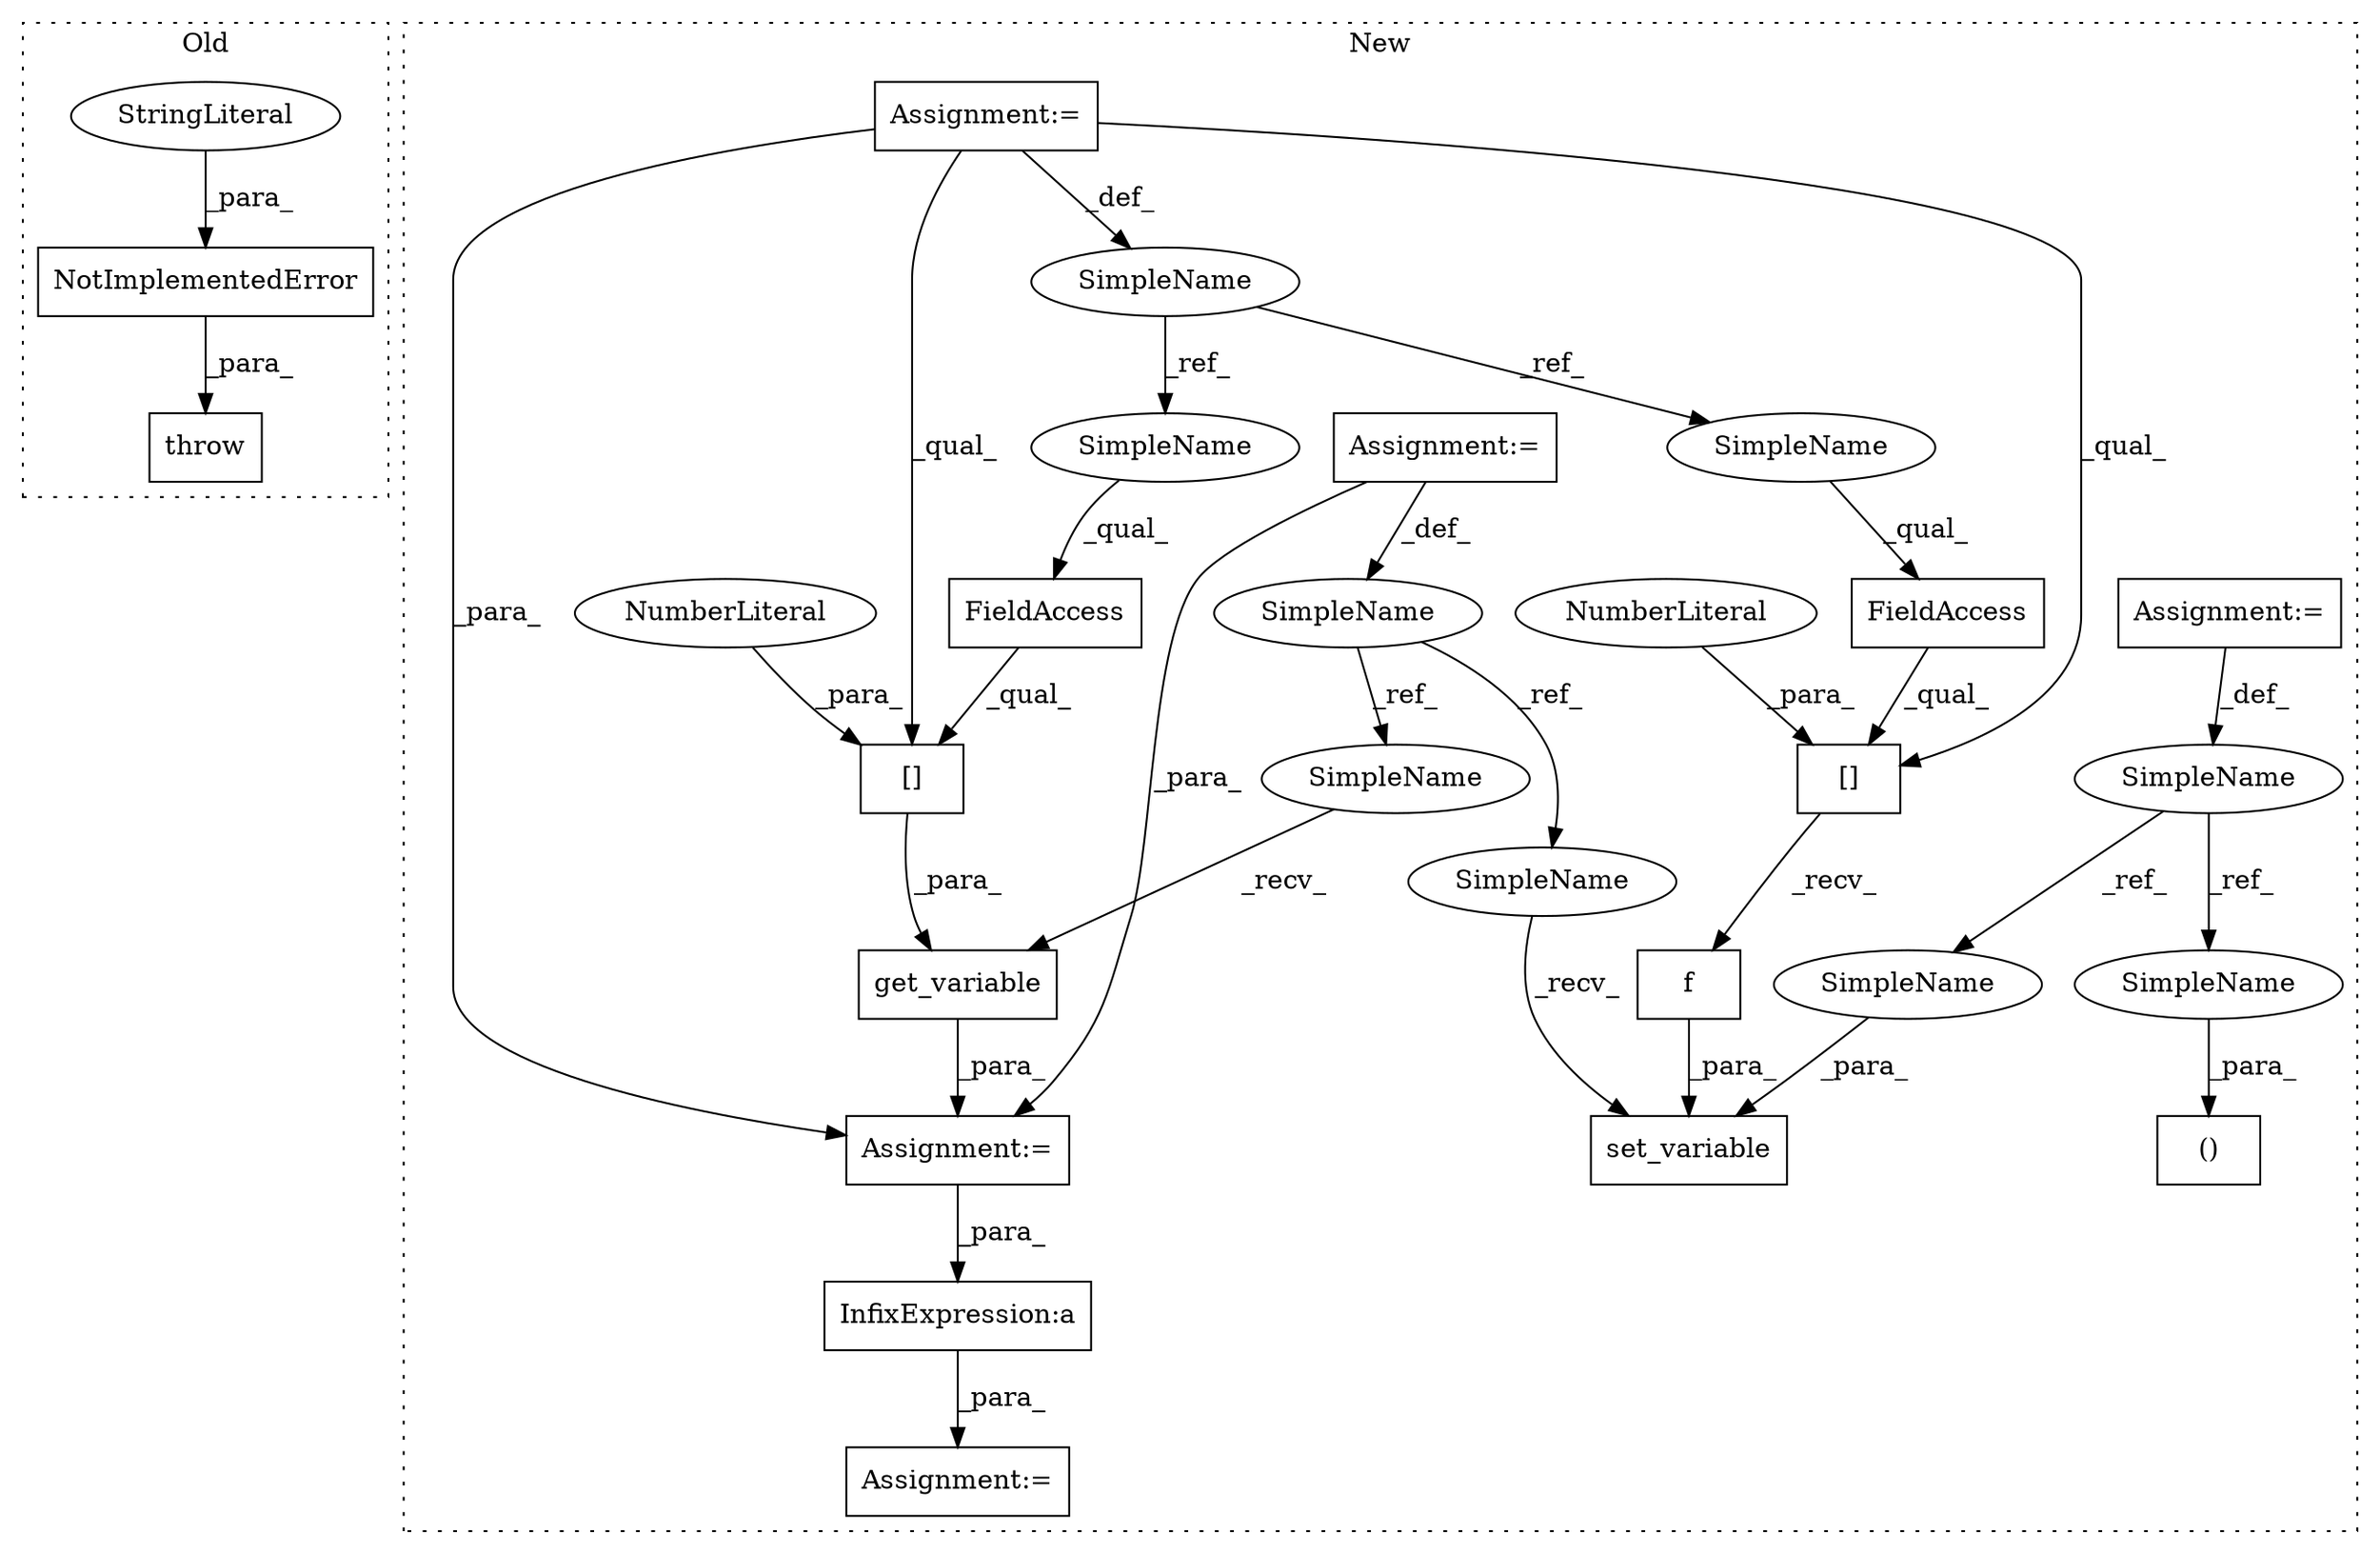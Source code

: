 digraph G {
subgraph cluster0 {
1 [label="NotImplementedError" a="32" s="1622,1684" l="20,1" shape="box"];
3 [label="throw" a="53" s="1616" l="6" shape="box"];
4 [label="StringLiteral" a="45" s="1642" l="42" shape="ellipse"];
label = "Old";
style="dotted";
}
subgraph cluster1 {
2 [label="()" a="106" s="2141" l="25" shape="box"];
5 [label="Assignment:=" a="7" s="2083" l="1" shape="box"];
6 [label="set_variable" a="32" s="2207,2241" l="13,1" shape="box"];
7 [label="Assignment:=" a="7" s="2005" l="4" shape="box"];
8 [label="FieldAccess" a="22" s="2220" l="12" shape="box"];
9 [label="Assignment:=" a="7" s="2166" l="2" shape="box"];
10 [label="FieldAccess" a="22" s="2115" l="11" shape="box"];
11 [label="SimpleName" a="42" s="2005" l="4" shape="ellipse"];
12 [label="[]" a="2" s="2220,2234" l="13,1" shape="box"];
13 [label="NumberLiteral" a="34" s="2233" l="1" shape="ellipse"];
14 [label="[]" a="2" s="2115,2128" l="12,1" shape="box"];
15 [label="NumberLiteral" a="34" s="2127" l="1" shape="ellipse"];
16 [label="f" a="32" s="2236" l="3" shape="box"];
17 [label="get_variable" a="32" s="2102,2129" l="13,1" shape="box"];
18 [label="SimpleName" a="42" s="2053" l="9" shape="ellipse"];
19 [label="SimpleName" a="42" s="2083" l="1" shape="ellipse"];
20 [label="Assignment:=" a="7" s="2091" l="1" shape="box"];
21 [label="Assignment:=" a="7" s="2053" l="9" shape="box"];
22 [label="InfixExpression:a" a="27" s="2175" l="3" shape="box"];
23 [label="SimpleName" a="42" s="2165" l="1" shape="ellipse"];
24 [label="SimpleName" a="42" s="2240" l="1" shape="ellipse"];
25 [label="SimpleName" a="42" s="2220" l="4" shape="ellipse"];
26 [label="SimpleName" a="42" s="2115" l="4" shape="ellipse"];
27 [label="SimpleName" a="42" s="2197" l="9" shape="ellipse"];
28 [label="SimpleName" a="42" s="2092" l="9" shape="ellipse"];
label = "New";
style="dotted";
}
1 -> 3 [label="_para_"];
4 -> 1 [label="_para_"];
5 -> 19 [label="_def_"];
7 -> 12 [label="_qual_"];
7 -> 20 [label="_para_"];
7 -> 11 [label="_def_"];
7 -> 14 [label="_qual_"];
8 -> 12 [label="_qual_"];
10 -> 14 [label="_qual_"];
11 -> 25 [label="_ref_"];
11 -> 26 [label="_ref_"];
12 -> 16 [label="_recv_"];
13 -> 12 [label="_para_"];
14 -> 17 [label="_para_"];
15 -> 14 [label="_para_"];
16 -> 6 [label="_para_"];
17 -> 20 [label="_para_"];
18 -> 28 [label="_ref_"];
18 -> 27 [label="_ref_"];
19 -> 24 [label="_ref_"];
19 -> 23 [label="_ref_"];
20 -> 22 [label="_para_"];
21 -> 20 [label="_para_"];
21 -> 18 [label="_def_"];
22 -> 9 [label="_para_"];
23 -> 2 [label="_para_"];
24 -> 6 [label="_para_"];
25 -> 8 [label="_qual_"];
26 -> 10 [label="_qual_"];
27 -> 6 [label="_recv_"];
28 -> 17 [label="_recv_"];
}